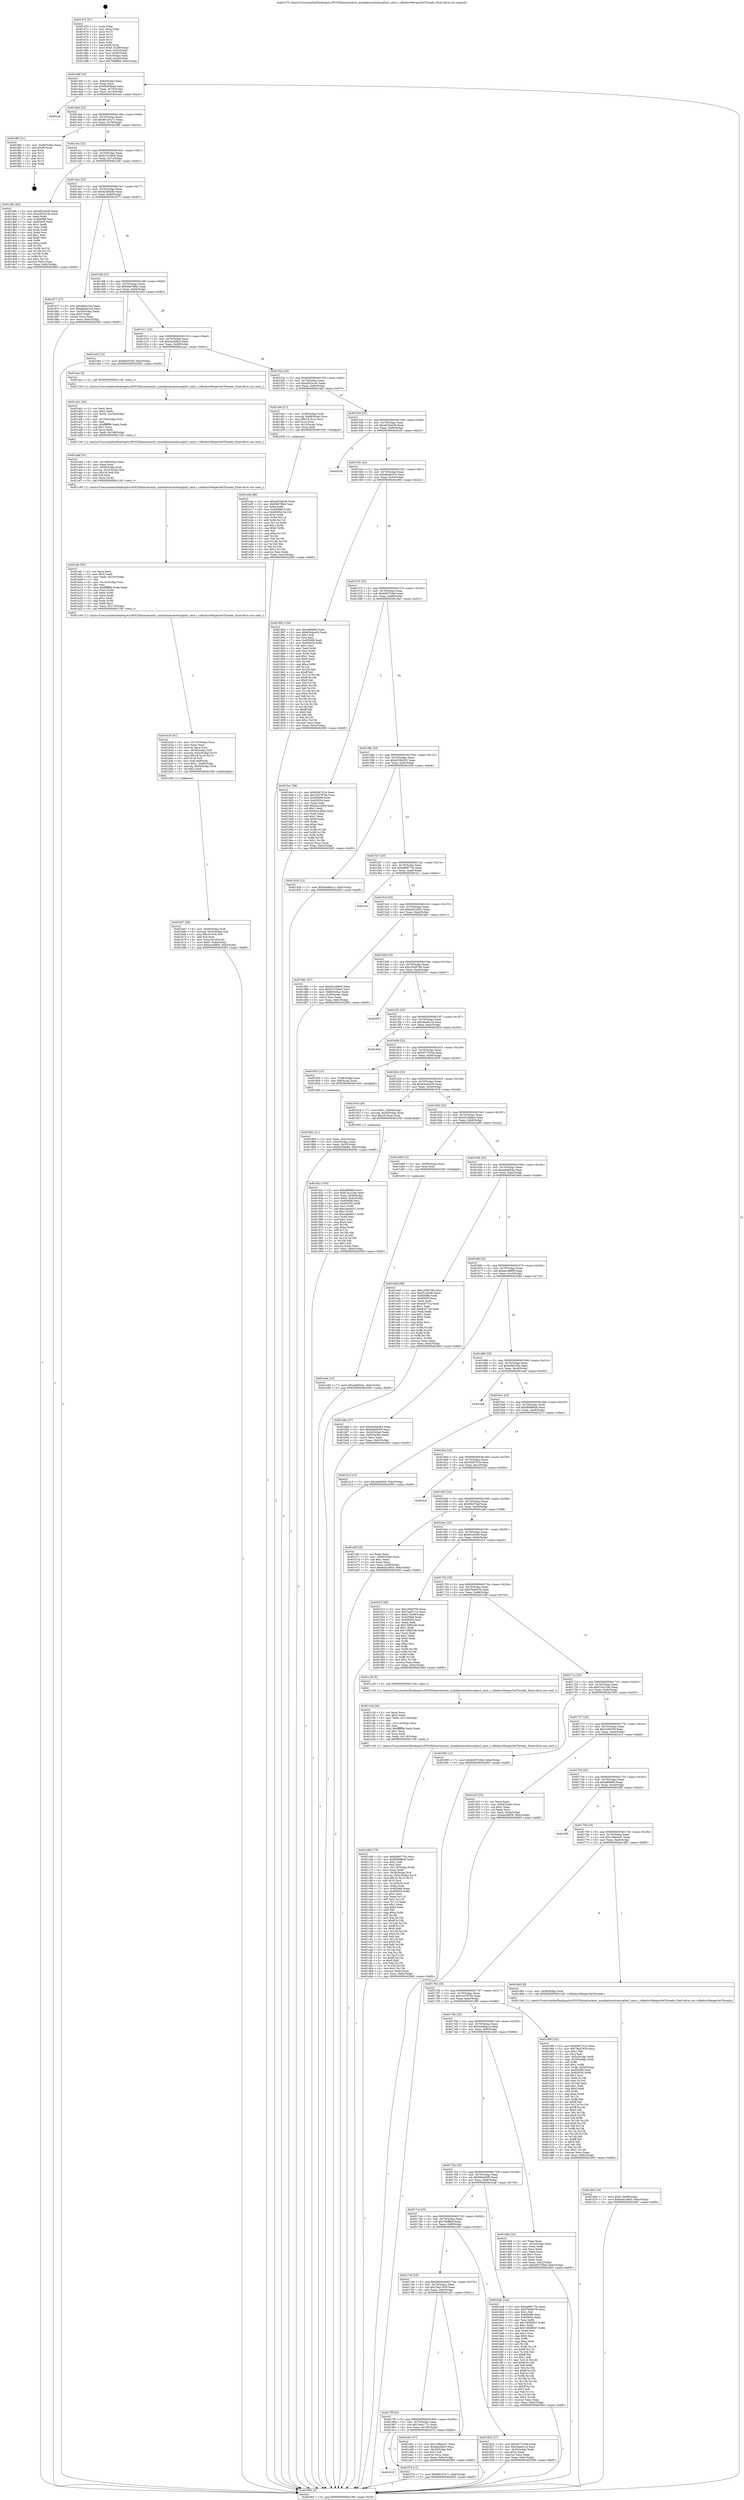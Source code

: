 digraph "0x401470" {
  label = "0x401470 (/mnt/c/Users/mathe/Desktop/tcc/POCII/binaries/extr_mimikatzmodulessqlite3_omit.c_vdbeIncrMergerSetThreads_Final-ollvm.out::main(0))"
  labelloc = "t"
  node[shape=record]

  Entry [label="",width=0.3,height=0.3,shape=circle,fillcolor=black,style=filled]
  "0x40149f" [label="{
     0x40149f [23]\l
     | [instrs]\l
     &nbsp;&nbsp;0x40149f \<+3\>: mov -0x6c(%rbp),%eax\l
     &nbsp;&nbsp;0x4014a2 \<+2\>: mov %eax,%ecx\l
     &nbsp;&nbsp;0x4014a4 \<+6\>: sub $0x85484bab,%ecx\l
     &nbsp;&nbsp;0x4014aa \<+3\>: mov %eax,-0x70(%rbp)\l
     &nbsp;&nbsp;0x4014ad \<+3\>: mov %ecx,-0x74(%rbp)\l
     &nbsp;&nbsp;0x4014b0 \<+6\>: je 0000000000401eac \<main+0xa3c\>\l
  }"]
  "0x401eac" [label="{
     0x401eac\l
  }", style=dashed]
  "0x4014b6" [label="{
     0x4014b6 [22]\l
     | [instrs]\l
     &nbsp;&nbsp;0x4014b6 \<+5\>: jmp 00000000004014bb \<main+0x4b\>\l
     &nbsp;&nbsp;0x4014bb \<+3\>: mov -0x70(%rbp),%eax\l
     &nbsp;&nbsp;0x4014be \<+5\>: sub $0x881d7a71,%eax\l
     &nbsp;&nbsp;0x4014c3 \<+3\>: mov %eax,-0x78(%rbp)\l
     &nbsp;&nbsp;0x4014c6 \<+6\>: je 0000000000401f80 \<main+0xb10\>\l
  }"]
  Exit [label="",width=0.3,height=0.3,shape=circle,fillcolor=black,style=filled,peripheries=2]
  "0x401f80" [label="{
     0x401f80 [21]\l
     | [instrs]\l
     &nbsp;&nbsp;0x401f80 \<+3\>: mov -0x38(%rbp),%eax\l
     &nbsp;&nbsp;0x401f83 \<+7\>: add $0xf8,%rsp\l
     &nbsp;&nbsp;0x401f8a \<+1\>: pop %rbx\l
     &nbsp;&nbsp;0x401f8b \<+2\>: pop %r12\l
     &nbsp;&nbsp;0x401f8d \<+2\>: pop %r13\l
     &nbsp;&nbsp;0x401f8f \<+2\>: pop %r14\l
     &nbsp;&nbsp;0x401f91 \<+2\>: pop %r15\l
     &nbsp;&nbsp;0x401f93 \<+1\>: pop %rbp\l
     &nbsp;&nbsp;0x401f94 \<+1\>: ret\l
  }"]
  "0x4014cc" [label="{
     0x4014cc [22]\l
     | [instrs]\l
     &nbsp;&nbsp;0x4014cc \<+5\>: jmp 00000000004014d1 \<main+0x61\>\l
     &nbsp;&nbsp;0x4014d1 \<+3\>: mov -0x70(%rbp),%eax\l
     &nbsp;&nbsp;0x4014d4 \<+5\>: sub $0x915100e5,%eax\l
     &nbsp;&nbsp;0x4014d9 \<+3\>: mov %eax,-0x7c(%rbp)\l
     &nbsp;&nbsp;0x4014dc \<+6\>: je 0000000000401d9c \<main+0x92c\>\l
  }"]
  "0x401818" [label="{
     0x401818\l
  }", style=dashed]
  "0x401d9c" [label="{
     0x401d9c [83]\l
     | [instrs]\l
     &nbsp;&nbsp;0x401d9c \<+5\>: mov $0xa825ab39,%eax\l
     &nbsp;&nbsp;0x401da1 \<+5\>: mov $0xa562a18c,%ecx\l
     &nbsp;&nbsp;0x401da6 \<+2\>: xor %edx,%edx\l
     &nbsp;&nbsp;0x401da8 \<+7\>: mov 0x405068,%esi\l
     &nbsp;&nbsp;0x401daf \<+7\>: mov 0x405054,%edi\l
     &nbsp;&nbsp;0x401db6 \<+3\>: sub $0x1,%edx\l
     &nbsp;&nbsp;0x401db9 \<+3\>: mov %esi,%r8d\l
     &nbsp;&nbsp;0x401dbc \<+3\>: add %edx,%r8d\l
     &nbsp;&nbsp;0x401dbf \<+4\>: imul %r8d,%esi\l
     &nbsp;&nbsp;0x401dc3 \<+3\>: and $0x1,%esi\l
     &nbsp;&nbsp;0x401dc6 \<+3\>: cmp $0x0,%esi\l
     &nbsp;&nbsp;0x401dc9 \<+4\>: sete %r9b\l
     &nbsp;&nbsp;0x401dcd \<+3\>: cmp $0xa,%edi\l
     &nbsp;&nbsp;0x401dd0 \<+4\>: setl %r10b\l
     &nbsp;&nbsp;0x401dd4 \<+3\>: mov %r9b,%r11b\l
     &nbsp;&nbsp;0x401dd7 \<+3\>: and %r10b,%r11b\l
     &nbsp;&nbsp;0x401dda \<+3\>: xor %r10b,%r9b\l
     &nbsp;&nbsp;0x401ddd \<+3\>: or %r9b,%r11b\l
     &nbsp;&nbsp;0x401de0 \<+4\>: test $0x1,%r11b\l
     &nbsp;&nbsp;0x401de4 \<+3\>: cmovne %ecx,%eax\l
     &nbsp;&nbsp;0x401de7 \<+3\>: mov %eax,-0x6c(%rbp)\l
     &nbsp;&nbsp;0x401dea \<+5\>: jmp 0000000000402065 \<main+0xbf5\>\l
  }"]
  "0x4014e2" [label="{
     0x4014e2 [22]\l
     | [instrs]\l
     &nbsp;&nbsp;0x4014e2 \<+5\>: jmp 00000000004014e7 \<main+0x77\>\l
     &nbsp;&nbsp;0x4014e7 \<+3\>: mov -0x70(%rbp),%eax\l
     &nbsp;&nbsp;0x4014ea \<+5\>: sub $0x923f4e8d,%eax\l
     &nbsp;&nbsp;0x4014ef \<+3\>: mov %eax,-0x80(%rbp)\l
     &nbsp;&nbsp;0x4014f2 \<+6\>: je 0000000000401877 \<main+0x407\>\l
  }"]
  "0x401f74" [label="{
     0x401f74 [12]\l
     | [instrs]\l
     &nbsp;&nbsp;0x401f74 \<+7\>: movl $0x881d7a71,-0x6c(%rbp)\l
     &nbsp;&nbsp;0x401f7b \<+5\>: jmp 0000000000402065 \<main+0xbf5\>\l
  }"]
  "0x401877" [label="{
     0x401877 [27]\l
     | [instrs]\l
     &nbsp;&nbsp;0x401877 \<+5\>: mov $0xef06154a,%eax\l
     &nbsp;&nbsp;0x40187c \<+5\>: mov $0xa8a4b31d,%ecx\l
     &nbsp;&nbsp;0x401881 \<+3\>: mov -0x30(%rbp),%edx\l
     &nbsp;&nbsp;0x401884 \<+3\>: cmp $0x0,%edx\l
     &nbsp;&nbsp;0x401887 \<+3\>: cmove %ecx,%eax\l
     &nbsp;&nbsp;0x40188a \<+3\>: mov %eax,-0x6c(%rbp)\l
     &nbsp;&nbsp;0x40188d \<+5\>: jmp 0000000000402065 \<main+0xbf5\>\l
  }"]
  "0x4014f8" [label="{
     0x4014f8 [25]\l
     | [instrs]\l
     &nbsp;&nbsp;0x4014f8 \<+5\>: jmp 00000000004014fd \<main+0x8d\>\l
     &nbsp;&nbsp;0x4014fd \<+3\>: mov -0x70(%rbp),%eax\l
     &nbsp;&nbsp;0x401500 \<+5\>: sub $0x94678fe0,%eax\l
     &nbsp;&nbsp;0x401505 \<+6\>: mov %eax,-0x84(%rbp)\l
     &nbsp;&nbsp;0x40150b \<+6\>: je 0000000000401e63 \<main+0x9f3\>\l
  }"]
  "0x401e94" [label="{
     0x401e94 [12]\l
     | [instrs]\l
     &nbsp;&nbsp;0x401e94 \<+7\>: movl $0xedef654a,-0x6c(%rbp)\l
     &nbsp;&nbsp;0x401e9b \<+5\>: jmp 0000000000402065 \<main+0xbf5\>\l
  }"]
  "0x401e63" [label="{
     0x401e63 [12]\l
     | [instrs]\l
     &nbsp;&nbsp;0x401e63 \<+7\>: movl $0xf4bd7bef,-0x6c(%rbp)\l
     &nbsp;&nbsp;0x401e6a \<+5\>: jmp 0000000000402065 \<main+0xbf5\>\l
  }"]
  "0x401511" [label="{
     0x401511 [25]\l
     | [instrs]\l
     &nbsp;&nbsp;0x401511 \<+5\>: jmp 0000000000401516 \<main+0xa6\>\l
     &nbsp;&nbsp;0x401516 \<+3\>: mov -0x70(%rbp),%eax\l
     &nbsp;&nbsp;0x401519 \<+5\>: sub $0x9ee2f4c5,%eax\l
     &nbsp;&nbsp;0x40151e \<+6\>: mov %eax,-0x88(%rbp)\l
     &nbsp;&nbsp;0x401524 \<+6\>: je 0000000000401aac \<main+0x63c\>\l
  }"]
  "0x401e0a" [label="{
     0x401e0a [89]\l
     | [instrs]\l
     &nbsp;&nbsp;0x401e0a \<+5\>: mov $0xa825ab39,%edx\l
     &nbsp;&nbsp;0x401e0f \<+5\>: mov $0x94678fe0,%esi\l
     &nbsp;&nbsp;0x401e14 \<+3\>: xor %r8d,%r8d\l
     &nbsp;&nbsp;0x401e17 \<+8\>: mov 0x405068,%r9d\l
     &nbsp;&nbsp;0x401e1f \<+8\>: mov 0x405054,%r10d\l
     &nbsp;&nbsp;0x401e27 \<+4\>: sub $0x1,%r8d\l
     &nbsp;&nbsp;0x401e2b \<+3\>: mov %r9d,%r11d\l
     &nbsp;&nbsp;0x401e2e \<+3\>: add %r8d,%r11d\l
     &nbsp;&nbsp;0x401e31 \<+4\>: imul %r11d,%r9d\l
     &nbsp;&nbsp;0x401e35 \<+4\>: and $0x1,%r9d\l
     &nbsp;&nbsp;0x401e39 \<+4\>: cmp $0x0,%r9d\l
     &nbsp;&nbsp;0x401e3d \<+3\>: sete %bl\l
     &nbsp;&nbsp;0x401e40 \<+4\>: cmp $0xa,%r10d\l
     &nbsp;&nbsp;0x401e44 \<+4\>: setl %r14b\l
     &nbsp;&nbsp;0x401e48 \<+3\>: mov %bl,%r15b\l
     &nbsp;&nbsp;0x401e4b \<+3\>: and %r14b,%r15b\l
     &nbsp;&nbsp;0x401e4e \<+3\>: xor %r14b,%bl\l
     &nbsp;&nbsp;0x401e51 \<+3\>: or %bl,%r15b\l
     &nbsp;&nbsp;0x401e54 \<+4\>: test $0x1,%r15b\l
     &nbsp;&nbsp;0x401e58 \<+3\>: cmovne %esi,%edx\l
     &nbsp;&nbsp;0x401e5b \<+3\>: mov %edx,-0x6c(%rbp)\l
     &nbsp;&nbsp;0x401e5e \<+5\>: jmp 0000000000402065 \<main+0xbf5\>\l
  }"]
  "0x401aac" [label="{
     0x401aac [5]\l
     | [instrs]\l
     &nbsp;&nbsp;0x401aac \<+5\>: call 0000000000401160 \<next_i\>\l
     | [calls]\l
     &nbsp;&nbsp;0x401160 \{1\} (/mnt/c/Users/mathe/Desktop/tcc/POCII/binaries/extr_mimikatzmodulessqlite3_omit.c_vdbeIncrMergerSetThreads_Final-ollvm.out::next_i)\l
  }"]
  "0x40152a" [label="{
     0x40152a [25]\l
     | [instrs]\l
     &nbsp;&nbsp;0x40152a \<+5\>: jmp 000000000040152f \<main+0xbf\>\l
     &nbsp;&nbsp;0x40152f \<+3\>: mov -0x70(%rbp),%eax\l
     &nbsp;&nbsp;0x401532 \<+5\>: sub $0xa562a18c,%eax\l
     &nbsp;&nbsp;0x401537 \<+6\>: mov %eax,-0x8c(%rbp)\l
     &nbsp;&nbsp;0x40153d \<+6\>: je 0000000000401def \<main+0x97f\>\l
  }"]
  "0x401d6e" [label="{
     0x401d6e [19]\l
     | [instrs]\l
     &nbsp;&nbsp;0x401d6e \<+7\>: movl $0x0,-0x68(%rbp)\l
     &nbsp;&nbsp;0x401d75 \<+7\>: movl $0xbdd1a855,-0x6c(%rbp)\l
     &nbsp;&nbsp;0x401d7c \<+5\>: jmp 0000000000402065 \<main+0xbf5\>\l
  }"]
  "0x401def" [label="{
     0x401def [27]\l
     | [instrs]\l
     &nbsp;&nbsp;0x401def \<+4\>: mov -0x58(%rbp),%rax\l
     &nbsp;&nbsp;0x401df3 \<+4\>: movslq -0x68(%rbp),%rcx\l
     &nbsp;&nbsp;0x401df7 \<+4\>: imul $0x18,%rcx,%rcx\l
     &nbsp;&nbsp;0x401dfb \<+3\>: add %rcx,%rax\l
     &nbsp;&nbsp;0x401dfe \<+4\>: mov 0x10(%rax),%rax\l
     &nbsp;&nbsp;0x401e02 \<+3\>: mov %rax,%rdi\l
     &nbsp;&nbsp;0x401e05 \<+5\>: call 0000000000401030 \<free@plt\>\l
     | [calls]\l
     &nbsp;&nbsp;0x401030 \{1\} (unknown)\l
  }"]
  "0x401543" [label="{
     0x401543 [25]\l
     | [instrs]\l
     &nbsp;&nbsp;0x401543 \<+5\>: jmp 0000000000401548 \<main+0xd8\>\l
     &nbsp;&nbsp;0x401548 \<+3\>: mov -0x70(%rbp),%eax\l
     &nbsp;&nbsp;0x40154b \<+5\>: sub $0xa825ab39,%eax\l
     &nbsp;&nbsp;0x401550 \<+6\>: mov %eax,-0x90(%rbp)\l
     &nbsp;&nbsp;0x401556 \<+6\>: je 0000000000402030 \<main+0xbc0\>\l
  }"]
  "0x401c69" [label="{
     0x401c69 [170]\l
     | [instrs]\l
     &nbsp;&nbsp;0x401c69 \<+5\>: mov $0xbd99775e,%ecx\l
     &nbsp;&nbsp;0x401c6e \<+5\>: mov $0xf0d688c6,%edx\l
     &nbsp;&nbsp;0x401c73 \<+3\>: mov $0x1,%dil\l
     &nbsp;&nbsp;0x401c76 \<+2\>: xor %esi,%esi\l
     &nbsp;&nbsp;0x401c78 \<+7\>: mov -0x118(%rbp),%r8d\l
     &nbsp;&nbsp;0x401c7f \<+4\>: imul %eax,%r8d\l
     &nbsp;&nbsp;0x401c83 \<+4\>: mov -0x58(%rbp),%r9\l
     &nbsp;&nbsp;0x401c87 \<+4\>: movslq -0x5c(%rbp),%r10\l
     &nbsp;&nbsp;0x401c8b \<+4\>: imul $0x18,%r10,%r10\l
     &nbsp;&nbsp;0x401c8f \<+3\>: add %r10,%r9\l
     &nbsp;&nbsp;0x401c92 \<+4\>: mov 0x10(%r9),%r9\l
     &nbsp;&nbsp;0x401c96 \<+3\>: mov %r8d,(%r9)\l
     &nbsp;&nbsp;0x401c99 \<+7\>: mov 0x405068,%eax\l
     &nbsp;&nbsp;0x401ca0 \<+8\>: mov 0x405054,%r8d\l
     &nbsp;&nbsp;0x401ca8 \<+3\>: sub $0x1,%esi\l
     &nbsp;&nbsp;0x401cab \<+3\>: mov %eax,%r11d\l
     &nbsp;&nbsp;0x401cae \<+3\>: add %esi,%r11d\l
     &nbsp;&nbsp;0x401cb1 \<+4\>: imul %r11d,%eax\l
     &nbsp;&nbsp;0x401cb5 \<+3\>: and $0x1,%eax\l
     &nbsp;&nbsp;0x401cb8 \<+3\>: cmp $0x0,%eax\l
     &nbsp;&nbsp;0x401cbb \<+3\>: sete %bl\l
     &nbsp;&nbsp;0x401cbe \<+4\>: cmp $0xa,%r8d\l
     &nbsp;&nbsp;0x401cc2 \<+4\>: setl %r14b\l
     &nbsp;&nbsp;0x401cc6 \<+3\>: mov %bl,%r15b\l
     &nbsp;&nbsp;0x401cc9 \<+4\>: xor $0xff,%r15b\l
     &nbsp;&nbsp;0x401ccd \<+3\>: mov %r14b,%r12b\l
     &nbsp;&nbsp;0x401cd0 \<+4\>: xor $0xff,%r12b\l
     &nbsp;&nbsp;0x401cd4 \<+4\>: xor $0x0,%dil\l
     &nbsp;&nbsp;0x401cd8 \<+3\>: mov %r15b,%r13b\l
     &nbsp;&nbsp;0x401cdb \<+4\>: and $0x0,%r13b\l
     &nbsp;&nbsp;0x401cdf \<+3\>: and %dil,%bl\l
     &nbsp;&nbsp;0x401ce2 \<+3\>: mov %r12b,%al\l
     &nbsp;&nbsp;0x401ce5 \<+2\>: and $0x0,%al\l
     &nbsp;&nbsp;0x401ce7 \<+3\>: and %dil,%r14b\l
     &nbsp;&nbsp;0x401cea \<+3\>: or %bl,%r13b\l
     &nbsp;&nbsp;0x401ced \<+3\>: or %r14b,%al\l
     &nbsp;&nbsp;0x401cf0 \<+3\>: xor %al,%r13b\l
     &nbsp;&nbsp;0x401cf3 \<+3\>: or %r12b,%r15b\l
     &nbsp;&nbsp;0x401cf6 \<+4\>: xor $0xff,%r15b\l
     &nbsp;&nbsp;0x401cfa \<+4\>: or $0x0,%dil\l
     &nbsp;&nbsp;0x401cfe \<+3\>: and %dil,%r15b\l
     &nbsp;&nbsp;0x401d01 \<+3\>: or %r15b,%r13b\l
     &nbsp;&nbsp;0x401d04 \<+4\>: test $0x1,%r13b\l
     &nbsp;&nbsp;0x401d08 \<+3\>: cmovne %edx,%ecx\l
     &nbsp;&nbsp;0x401d0b \<+3\>: mov %ecx,-0x6c(%rbp)\l
     &nbsp;&nbsp;0x401d0e \<+5\>: jmp 0000000000402065 \<main+0xbf5\>\l
  }"]
  "0x402030" [label="{
     0x402030\l
  }", style=dashed]
  "0x40155c" [label="{
     0x40155c [25]\l
     | [instrs]\l
     &nbsp;&nbsp;0x40155c \<+5\>: jmp 0000000000401561 \<main+0xf1\>\l
     &nbsp;&nbsp;0x401561 \<+3\>: mov -0x70(%rbp),%eax\l
     &nbsp;&nbsp;0x401564 \<+5\>: sub $0xa8a4b31d,%eax\l
     &nbsp;&nbsp;0x401569 \<+6\>: mov %eax,-0x94(%rbp)\l
     &nbsp;&nbsp;0x40156f \<+6\>: je 0000000000401892 \<main+0x422\>\l
  }"]
  "0x401c3d" [label="{
     0x401c3d [44]\l
     | [instrs]\l
     &nbsp;&nbsp;0x401c3d \<+2\>: xor %ecx,%ecx\l
     &nbsp;&nbsp;0x401c3f \<+5\>: mov $0x2,%edx\l
     &nbsp;&nbsp;0x401c44 \<+6\>: mov %edx,-0x114(%rbp)\l
     &nbsp;&nbsp;0x401c4a \<+1\>: cltd\l
     &nbsp;&nbsp;0x401c4b \<+6\>: mov -0x114(%rbp),%esi\l
     &nbsp;&nbsp;0x401c51 \<+2\>: idiv %esi\l
     &nbsp;&nbsp;0x401c53 \<+6\>: imul $0xfffffffe,%edx,%edx\l
     &nbsp;&nbsp;0x401c59 \<+3\>: sub $0x1,%ecx\l
     &nbsp;&nbsp;0x401c5c \<+2\>: sub %ecx,%edx\l
     &nbsp;&nbsp;0x401c5e \<+6\>: mov %edx,-0x118(%rbp)\l
     &nbsp;&nbsp;0x401c64 \<+5\>: call 0000000000401160 \<next_i\>\l
     | [calls]\l
     &nbsp;&nbsp;0x401160 \{1\} (/mnt/c/Users/mathe/Desktop/tcc/POCII/binaries/extr_mimikatzmodulessqlite3_omit.c_vdbeIncrMergerSetThreads_Final-ollvm.out::next_i)\l
  }"]
  "0x401892" [label="{
     0x401892 [134]\l
     | [instrs]\l
     &nbsp;&nbsp;0x401892 \<+5\>: mov $0xa8fb860,%eax\l
     &nbsp;&nbsp;0x401897 \<+5\>: mov $0xd3e4a434,%ecx\l
     &nbsp;&nbsp;0x40189c \<+2\>: mov $0x1,%dl\l
     &nbsp;&nbsp;0x40189e \<+2\>: xor %esi,%esi\l
     &nbsp;&nbsp;0x4018a0 \<+7\>: mov 0x405068,%edi\l
     &nbsp;&nbsp;0x4018a7 \<+8\>: mov 0x405054,%r8d\l
     &nbsp;&nbsp;0x4018af \<+3\>: sub $0x1,%esi\l
     &nbsp;&nbsp;0x4018b2 \<+3\>: mov %edi,%r9d\l
     &nbsp;&nbsp;0x4018b5 \<+3\>: add %esi,%r9d\l
     &nbsp;&nbsp;0x4018b8 \<+4\>: imul %r9d,%edi\l
     &nbsp;&nbsp;0x4018bc \<+3\>: and $0x1,%edi\l
     &nbsp;&nbsp;0x4018bf \<+3\>: cmp $0x0,%edi\l
     &nbsp;&nbsp;0x4018c2 \<+4\>: sete %r10b\l
     &nbsp;&nbsp;0x4018c6 \<+4\>: cmp $0xa,%r8d\l
     &nbsp;&nbsp;0x4018ca \<+4\>: setl %r11b\l
     &nbsp;&nbsp;0x4018ce \<+3\>: mov %r10b,%bl\l
     &nbsp;&nbsp;0x4018d1 \<+3\>: xor $0xff,%bl\l
     &nbsp;&nbsp;0x4018d4 \<+3\>: mov %r11b,%r14b\l
     &nbsp;&nbsp;0x4018d7 \<+4\>: xor $0xff,%r14b\l
     &nbsp;&nbsp;0x4018db \<+3\>: xor $0x0,%dl\l
     &nbsp;&nbsp;0x4018de \<+3\>: mov %bl,%r15b\l
     &nbsp;&nbsp;0x4018e1 \<+4\>: and $0x0,%r15b\l
     &nbsp;&nbsp;0x4018e5 \<+3\>: and %dl,%r10b\l
     &nbsp;&nbsp;0x4018e8 \<+3\>: mov %r14b,%r12b\l
     &nbsp;&nbsp;0x4018eb \<+4\>: and $0x0,%r12b\l
     &nbsp;&nbsp;0x4018ef \<+3\>: and %dl,%r11b\l
     &nbsp;&nbsp;0x4018f2 \<+3\>: or %r10b,%r15b\l
     &nbsp;&nbsp;0x4018f5 \<+3\>: or %r11b,%r12b\l
     &nbsp;&nbsp;0x4018f8 \<+3\>: xor %r12b,%r15b\l
     &nbsp;&nbsp;0x4018fb \<+3\>: or %r14b,%bl\l
     &nbsp;&nbsp;0x4018fe \<+3\>: xor $0xff,%bl\l
     &nbsp;&nbsp;0x401901 \<+3\>: or $0x0,%dl\l
     &nbsp;&nbsp;0x401904 \<+2\>: and %dl,%bl\l
     &nbsp;&nbsp;0x401906 \<+3\>: or %bl,%r15b\l
     &nbsp;&nbsp;0x401909 \<+4\>: test $0x1,%r15b\l
     &nbsp;&nbsp;0x40190d \<+3\>: cmovne %ecx,%eax\l
     &nbsp;&nbsp;0x401910 \<+3\>: mov %eax,-0x6c(%rbp)\l
     &nbsp;&nbsp;0x401913 \<+5\>: jmp 0000000000402065 \<main+0xbf5\>\l
  }"]
  "0x401575" [label="{
     0x401575 [25]\l
     | [instrs]\l
     &nbsp;&nbsp;0x401575 \<+5\>: jmp 000000000040157a \<main+0x10a\>\l
     &nbsp;&nbsp;0x40157a \<+3\>: mov -0x70(%rbp),%eax\l
     &nbsp;&nbsp;0x40157d \<+5\>: sub $0xb09753bd,%eax\l
     &nbsp;&nbsp;0x401582 \<+6\>: mov %eax,-0x98(%rbp)\l
     &nbsp;&nbsp;0x401588 \<+6\>: je 00000000004019a1 \<main+0x531\>\l
  }"]
  "0x401b67" [label="{
     0x401b67 [38]\l
     | [instrs]\l
     &nbsp;&nbsp;0x401b67 \<+4\>: mov -0x58(%rbp),%rdi\l
     &nbsp;&nbsp;0x401b6b \<+4\>: movslq -0x5c(%rbp),%r8\l
     &nbsp;&nbsp;0x401b6f \<+4\>: imul $0x18,%r8,%r8\l
     &nbsp;&nbsp;0x401b73 \<+3\>: add %r8,%rdi\l
     &nbsp;&nbsp;0x401b76 \<+4\>: mov %rax,0x10(%rdi)\l
     &nbsp;&nbsp;0x401b7a \<+7\>: movl $0x0,-0x64(%rbp)\l
     &nbsp;&nbsp;0x401b81 \<+7\>: movl $0xeec48f09,-0x6c(%rbp)\l
     &nbsp;&nbsp;0x401b88 \<+5\>: jmp 0000000000402065 \<main+0xbf5\>\l
  }"]
  "0x4019a1" [label="{
     0x4019a1 [88]\l
     | [instrs]\l
     &nbsp;&nbsp;0x4019a1 \<+5\>: mov $0xf26b751b,%eax\l
     &nbsp;&nbsp;0x4019a6 \<+5\>: mov $0x1b37876a,%ecx\l
     &nbsp;&nbsp;0x4019ab \<+7\>: mov 0x405068,%edx\l
     &nbsp;&nbsp;0x4019b2 \<+7\>: mov 0x405054,%esi\l
     &nbsp;&nbsp;0x4019b9 \<+2\>: mov %edx,%edi\l
     &nbsp;&nbsp;0x4019bb \<+6\>: add $0x62ac450e,%edi\l
     &nbsp;&nbsp;0x4019c1 \<+3\>: sub $0x1,%edi\l
     &nbsp;&nbsp;0x4019c4 \<+6\>: sub $0x62ac450e,%edi\l
     &nbsp;&nbsp;0x4019ca \<+3\>: imul %edi,%edx\l
     &nbsp;&nbsp;0x4019cd \<+3\>: and $0x1,%edx\l
     &nbsp;&nbsp;0x4019d0 \<+3\>: cmp $0x0,%edx\l
     &nbsp;&nbsp;0x4019d3 \<+4\>: sete %r8b\l
     &nbsp;&nbsp;0x4019d7 \<+3\>: cmp $0xa,%esi\l
     &nbsp;&nbsp;0x4019da \<+4\>: setl %r9b\l
     &nbsp;&nbsp;0x4019de \<+3\>: mov %r8b,%r10b\l
     &nbsp;&nbsp;0x4019e1 \<+3\>: and %r9b,%r10b\l
     &nbsp;&nbsp;0x4019e4 \<+3\>: xor %r9b,%r8b\l
     &nbsp;&nbsp;0x4019e7 \<+3\>: or %r8b,%r10b\l
     &nbsp;&nbsp;0x4019ea \<+4\>: test $0x1,%r10b\l
     &nbsp;&nbsp;0x4019ee \<+3\>: cmovne %ecx,%eax\l
     &nbsp;&nbsp;0x4019f1 \<+3\>: mov %eax,-0x6c(%rbp)\l
     &nbsp;&nbsp;0x4019f4 \<+5\>: jmp 0000000000402065 \<main+0xbf5\>\l
  }"]
  "0x40158e" [label="{
     0x40158e [25]\l
     | [instrs]\l
     &nbsp;&nbsp;0x40158e \<+5\>: jmp 0000000000401593 \<main+0x123\>\l
     &nbsp;&nbsp;0x401593 \<+3\>: mov -0x70(%rbp),%eax\l
     &nbsp;&nbsp;0x401596 \<+5\>: sub $0xb528d363,%eax\l
     &nbsp;&nbsp;0x40159b \<+6\>: mov %eax,-0x9c(%rbp)\l
     &nbsp;&nbsp;0x4015a1 \<+6\>: je 0000000000401d38 \<main+0x8c8\>\l
  }"]
  "0x401b34" [label="{
     0x401b34 [51]\l
     | [instrs]\l
     &nbsp;&nbsp;0x401b34 \<+6\>: mov -0x110(%rbp),%ecx\l
     &nbsp;&nbsp;0x401b3a \<+3\>: imul %eax,%ecx\l
     &nbsp;&nbsp;0x401b3d \<+3\>: movslq %ecx,%rdi\l
     &nbsp;&nbsp;0x401b40 \<+4\>: mov -0x58(%rbp),%r8\l
     &nbsp;&nbsp;0x401b44 \<+4\>: movslq -0x5c(%rbp),%r10\l
     &nbsp;&nbsp;0x401b48 \<+4\>: imul $0x18,%r10,%r10\l
     &nbsp;&nbsp;0x401b4c \<+3\>: add %r10,%r8\l
     &nbsp;&nbsp;0x401b4f \<+4\>: mov %rdi,0x8(%r8)\l
     &nbsp;&nbsp;0x401b53 \<+7\>: movl $0x1,-0x60(%rbp)\l
     &nbsp;&nbsp;0x401b5a \<+4\>: movslq -0x60(%rbp),%rdi\l
     &nbsp;&nbsp;0x401b5e \<+4\>: shl $0x2,%rdi\l
     &nbsp;&nbsp;0x401b62 \<+5\>: call 0000000000401050 \<malloc@plt\>\l
     | [calls]\l
     &nbsp;&nbsp;0x401050 \{1\} (unknown)\l
  }"]
  "0x401d38" [label="{
     0x401d38 [12]\l
     | [instrs]\l
     &nbsp;&nbsp;0x401d38 \<+7\>: movl $0x5ce8be14,-0x6c(%rbp)\l
     &nbsp;&nbsp;0x401d3f \<+5\>: jmp 0000000000402065 \<main+0xbf5\>\l
  }"]
  "0x4015a7" [label="{
     0x4015a7 [25]\l
     | [instrs]\l
     &nbsp;&nbsp;0x4015a7 \<+5\>: jmp 00000000004015ac \<main+0x13c\>\l
     &nbsp;&nbsp;0x4015ac \<+3\>: mov -0x70(%rbp),%eax\l
     &nbsp;&nbsp;0x4015af \<+5\>: sub $0xbd99775e,%eax\l
     &nbsp;&nbsp;0x4015b4 \<+6\>: mov %eax,-0xa0(%rbp)\l
     &nbsp;&nbsp;0x4015ba \<+6\>: je 0000000000401fcc \<main+0xb5c\>\l
  }"]
  "0x401afc" [label="{
     0x401afc [56]\l
     | [instrs]\l
     &nbsp;&nbsp;0x401afc \<+2\>: xor %ecx,%ecx\l
     &nbsp;&nbsp;0x401afe \<+5\>: mov $0x2,%edx\l
     &nbsp;&nbsp;0x401b03 \<+6\>: mov %edx,-0x10c(%rbp)\l
     &nbsp;&nbsp;0x401b09 \<+1\>: cltd\l
     &nbsp;&nbsp;0x401b0a \<+6\>: mov -0x10c(%rbp),%esi\l
     &nbsp;&nbsp;0x401b10 \<+2\>: idiv %esi\l
     &nbsp;&nbsp;0x401b12 \<+6\>: imul $0xfffffffe,%edx,%edx\l
     &nbsp;&nbsp;0x401b18 \<+3\>: mov %ecx,%r9d\l
     &nbsp;&nbsp;0x401b1b \<+3\>: sub %edx,%r9d\l
     &nbsp;&nbsp;0x401b1e \<+2\>: mov %ecx,%edx\l
     &nbsp;&nbsp;0x401b20 \<+3\>: sub $0x1,%edx\l
     &nbsp;&nbsp;0x401b23 \<+3\>: add %edx,%r9d\l
     &nbsp;&nbsp;0x401b26 \<+3\>: sub %r9d,%ecx\l
     &nbsp;&nbsp;0x401b29 \<+6\>: mov %ecx,-0x110(%rbp)\l
     &nbsp;&nbsp;0x401b2f \<+5\>: call 0000000000401160 \<next_i\>\l
     | [calls]\l
     &nbsp;&nbsp;0x401160 \{1\} (/mnt/c/Users/mathe/Desktop/tcc/POCII/binaries/extr_mimikatzmodulessqlite3_omit.c_vdbeIncrMergerSetThreads_Final-ollvm.out::next_i)\l
  }"]
  "0x401fcc" [label="{
     0x401fcc\l
  }", style=dashed]
  "0x4015c0" [label="{
     0x4015c0 [25]\l
     | [instrs]\l
     &nbsp;&nbsp;0x4015c0 \<+5\>: jmp 00000000004015c5 \<main+0x155\>\l
     &nbsp;&nbsp;0x4015c5 \<+3\>: mov -0x70(%rbp),%eax\l
     &nbsp;&nbsp;0x4015c8 \<+5\>: sub $0xbdd1a855,%eax\l
     &nbsp;&nbsp;0x4015cd \<+6\>: mov %eax,-0xa4(%rbp)\l
     &nbsp;&nbsp;0x4015d3 \<+6\>: je 0000000000401d81 \<main+0x911\>\l
  }"]
  "0x401add" [label="{
     0x401add [31]\l
     | [instrs]\l
     &nbsp;&nbsp;0x401add \<+6\>: mov -0x108(%rbp),%ecx\l
     &nbsp;&nbsp;0x401ae3 \<+3\>: imul %eax,%ecx\l
     &nbsp;&nbsp;0x401ae6 \<+4\>: mov -0x58(%rbp),%rdi\l
     &nbsp;&nbsp;0x401aea \<+4\>: movslq -0x5c(%rbp),%r8\l
     &nbsp;&nbsp;0x401aee \<+4\>: imul $0x18,%r8,%r8\l
     &nbsp;&nbsp;0x401af2 \<+3\>: add %r8,%rdi\l
     &nbsp;&nbsp;0x401af5 \<+2\>: mov %ecx,(%rdi)\l
     &nbsp;&nbsp;0x401af7 \<+5\>: call 0000000000401160 \<next_i\>\l
     | [calls]\l
     &nbsp;&nbsp;0x401160 \{1\} (/mnt/c/Users/mathe/Desktop/tcc/POCII/binaries/extr_mimikatzmodulessqlite3_omit.c_vdbeIncrMergerSetThreads_Final-ollvm.out::next_i)\l
  }"]
  "0x401d81" [label="{
     0x401d81 [27]\l
     | [instrs]\l
     &nbsp;&nbsp;0x401d81 \<+5\>: mov $0xd51d68e6,%eax\l
     &nbsp;&nbsp;0x401d86 \<+5\>: mov $0x915100e5,%ecx\l
     &nbsp;&nbsp;0x401d8b \<+3\>: mov -0x68(%rbp),%edx\l
     &nbsp;&nbsp;0x401d8e \<+3\>: cmp -0x50(%rbp),%edx\l
     &nbsp;&nbsp;0x401d91 \<+3\>: cmovl %ecx,%eax\l
     &nbsp;&nbsp;0x401d94 \<+3\>: mov %eax,-0x6c(%rbp)\l
     &nbsp;&nbsp;0x401d97 \<+5\>: jmp 0000000000402065 \<main+0xbf5\>\l
  }"]
  "0x4015d9" [label="{
     0x4015d9 [25]\l
     | [instrs]\l
     &nbsp;&nbsp;0x4015d9 \<+5\>: jmp 00000000004015de \<main+0x16e\>\l
     &nbsp;&nbsp;0x4015de \<+3\>: mov -0x70(%rbp),%eax\l
     &nbsp;&nbsp;0x4015e1 \<+5\>: sub $0xc35b0794,%eax\l
     &nbsp;&nbsp;0x4015e6 \<+6\>: mov %eax,-0xa8(%rbp)\l
     &nbsp;&nbsp;0x4015ec \<+6\>: je 0000000000402057 \<main+0xbe7\>\l
  }"]
  "0x401ab1" [label="{
     0x401ab1 [44]\l
     | [instrs]\l
     &nbsp;&nbsp;0x401ab1 \<+2\>: xor %ecx,%ecx\l
     &nbsp;&nbsp;0x401ab3 \<+5\>: mov $0x2,%edx\l
     &nbsp;&nbsp;0x401ab8 \<+6\>: mov %edx,-0x104(%rbp)\l
     &nbsp;&nbsp;0x401abe \<+1\>: cltd\l
     &nbsp;&nbsp;0x401abf \<+6\>: mov -0x104(%rbp),%esi\l
     &nbsp;&nbsp;0x401ac5 \<+2\>: idiv %esi\l
     &nbsp;&nbsp;0x401ac7 \<+6\>: imul $0xfffffffe,%edx,%edx\l
     &nbsp;&nbsp;0x401acd \<+3\>: sub $0x1,%ecx\l
     &nbsp;&nbsp;0x401ad0 \<+2\>: sub %ecx,%edx\l
     &nbsp;&nbsp;0x401ad2 \<+6\>: mov %edx,-0x108(%rbp)\l
     &nbsp;&nbsp;0x401ad8 \<+5\>: call 0000000000401160 \<next_i\>\l
     | [calls]\l
     &nbsp;&nbsp;0x401160 \{1\} (/mnt/c/Users/mathe/Desktop/tcc/POCII/binaries/extr_mimikatzmodulessqlite3_omit.c_vdbeIncrMergerSetThreads_Final-ollvm.out::next_i)\l
  }"]
  "0x402057" [label="{
     0x402057\l
  }", style=dashed]
  "0x4015f2" [label="{
     0x4015f2 [25]\l
     | [instrs]\l
     &nbsp;&nbsp;0x4015f2 \<+5\>: jmp 00000000004015f7 \<main+0x187\>\l
     &nbsp;&nbsp;0x4015f7 \<+3\>: mov -0x70(%rbp),%eax\l
     &nbsp;&nbsp;0x4015fa \<+5\>: sub $0xc8aa0c1d,%eax\l
     &nbsp;&nbsp;0x4015ff \<+6\>: mov %eax,-0xac(%rbp)\l
     &nbsp;&nbsp;0x401605 \<+6\>: je 000000000040183d \<main+0x3cd\>\l
  }"]
  "0x4017ff" [label="{
     0x4017ff [25]\l
     | [instrs]\l
     &nbsp;&nbsp;0x4017ff \<+5\>: jmp 0000000000401804 \<main+0x394\>\l
     &nbsp;&nbsp;0x401804 \<+3\>: mov -0x70(%rbp),%eax\l
     &nbsp;&nbsp;0x401807 \<+5\>: sub $0x7ead171c,%eax\l
     &nbsp;&nbsp;0x40180c \<+6\>: mov %eax,-0x100(%rbp)\l
     &nbsp;&nbsp;0x401812 \<+6\>: je 0000000000401f74 \<main+0xb04\>\l
  }"]
  "0x40183d" [label="{
     0x40183d\l
  }", style=dashed]
  "0x40160b" [label="{
     0x40160b [25]\l
     | [instrs]\l
     &nbsp;&nbsp;0x40160b \<+5\>: jmp 0000000000401610 \<main+0x1a0\>\l
     &nbsp;&nbsp;0x401610 \<+3\>: mov -0x70(%rbp),%eax\l
     &nbsp;&nbsp;0x401613 \<+5\>: sub $0xd377034e,%eax\l
     &nbsp;&nbsp;0x401618 \<+6\>: mov %eax,-0xb0(%rbp)\l
     &nbsp;&nbsp;0x40161e \<+6\>: je 0000000000401855 \<main+0x3e5\>\l
  }"]
  "0x401a91" [label="{
     0x401a91 [27]\l
     | [instrs]\l
     &nbsp;&nbsp;0x401a91 \<+5\>: mov $0x158bbcd7,%eax\l
     &nbsp;&nbsp;0x401a96 \<+5\>: mov $0x9ee2f4c5,%ecx\l
     &nbsp;&nbsp;0x401a9b \<+3\>: mov -0x29(%rbp),%dl\l
     &nbsp;&nbsp;0x401a9e \<+3\>: test $0x1,%dl\l
     &nbsp;&nbsp;0x401aa1 \<+3\>: cmovne %ecx,%eax\l
     &nbsp;&nbsp;0x401aa4 \<+3\>: mov %eax,-0x6c(%rbp)\l
     &nbsp;&nbsp;0x401aa7 \<+5\>: jmp 0000000000402065 \<main+0xbf5\>\l
  }"]
  "0x401855" [label="{
     0x401855 [13]\l
     | [instrs]\l
     &nbsp;&nbsp;0x401855 \<+4\>: mov -0x48(%rbp),%rax\l
     &nbsp;&nbsp;0x401859 \<+4\>: mov 0x8(%rax),%rdi\l
     &nbsp;&nbsp;0x40185d \<+5\>: call 0000000000401060 \<atoi@plt\>\l
     | [calls]\l
     &nbsp;&nbsp;0x401060 \{1\} (unknown)\l
  }"]
  "0x401624" [label="{
     0x401624 [25]\l
     | [instrs]\l
     &nbsp;&nbsp;0x401624 \<+5\>: jmp 0000000000401629 \<main+0x1b9\>\l
     &nbsp;&nbsp;0x401629 \<+3\>: mov -0x70(%rbp),%eax\l
     &nbsp;&nbsp;0x40162c \<+5\>: sub $0xd3e4a434,%eax\l
     &nbsp;&nbsp;0x401631 \<+6\>: mov %eax,-0xb4(%rbp)\l
     &nbsp;&nbsp;0x401637 \<+6\>: je 0000000000401918 \<main+0x4a8\>\l
  }"]
  "0x40192c" [label="{
     0x40192c [105]\l
     | [instrs]\l
     &nbsp;&nbsp;0x40192c \<+5\>: mov $0xa8fb860,%ecx\l
     &nbsp;&nbsp;0x401931 \<+5\>: mov $0xf7ec219d,%edx\l
     &nbsp;&nbsp;0x401936 \<+4\>: mov %rax,-0x58(%rbp)\l
     &nbsp;&nbsp;0x40193a \<+7\>: movl $0x0,-0x5c(%rbp)\l
     &nbsp;&nbsp;0x401941 \<+7\>: mov 0x405068,%esi\l
     &nbsp;&nbsp;0x401948 \<+8\>: mov 0x405054,%r8d\l
     &nbsp;&nbsp;0x401950 \<+3\>: mov %esi,%r9d\l
     &nbsp;&nbsp;0x401953 \<+7\>: add $0xcdaebb31,%r9d\l
     &nbsp;&nbsp;0x40195a \<+4\>: sub $0x1,%r9d\l
     &nbsp;&nbsp;0x40195e \<+7\>: sub $0xcdaebb31,%r9d\l
     &nbsp;&nbsp;0x401965 \<+4\>: imul %r9d,%esi\l
     &nbsp;&nbsp;0x401969 \<+3\>: and $0x1,%esi\l
     &nbsp;&nbsp;0x40196c \<+3\>: cmp $0x0,%esi\l
     &nbsp;&nbsp;0x40196f \<+4\>: sete %r10b\l
     &nbsp;&nbsp;0x401973 \<+4\>: cmp $0xa,%r8d\l
     &nbsp;&nbsp;0x401977 \<+4\>: setl %r11b\l
     &nbsp;&nbsp;0x40197b \<+3\>: mov %r10b,%bl\l
     &nbsp;&nbsp;0x40197e \<+3\>: and %r11b,%bl\l
     &nbsp;&nbsp;0x401981 \<+3\>: xor %r11b,%r10b\l
     &nbsp;&nbsp;0x401984 \<+3\>: or %r10b,%bl\l
     &nbsp;&nbsp;0x401987 \<+3\>: test $0x1,%bl\l
     &nbsp;&nbsp;0x40198a \<+3\>: cmovne %edx,%ecx\l
     &nbsp;&nbsp;0x40198d \<+3\>: mov %ecx,-0x6c(%rbp)\l
     &nbsp;&nbsp;0x401990 \<+5\>: jmp 0000000000402065 \<main+0xbf5\>\l
  }"]
  "0x401918" [label="{
     0x401918 [20]\l
     | [instrs]\l
     &nbsp;&nbsp;0x401918 \<+7\>: movl $0x1,-0x50(%rbp)\l
     &nbsp;&nbsp;0x40191f \<+4\>: movslq -0x50(%rbp),%rax\l
     &nbsp;&nbsp;0x401923 \<+4\>: imul $0x18,%rax,%rdi\l
     &nbsp;&nbsp;0x401927 \<+5\>: call 0000000000401050 \<malloc@plt\>\l
     | [calls]\l
     &nbsp;&nbsp;0x401050 \{1\} (unknown)\l
  }"]
  "0x40163d" [label="{
     0x40163d [25]\l
     | [instrs]\l
     &nbsp;&nbsp;0x40163d \<+5\>: jmp 0000000000401642 \<main+0x1d2\>\l
     &nbsp;&nbsp;0x401642 \<+3\>: mov -0x70(%rbp),%eax\l
     &nbsp;&nbsp;0x401645 \<+5\>: sub $0xd51d68e6,%eax\l
     &nbsp;&nbsp;0x40164a \<+6\>: mov %eax,-0xb8(%rbp)\l
     &nbsp;&nbsp;0x401650 \<+6\>: je 0000000000401e88 \<main+0xa18\>\l
  }"]
  "0x401862" [label="{
     0x401862 [21]\l
     | [instrs]\l
     &nbsp;&nbsp;0x401862 \<+3\>: mov %eax,-0x4c(%rbp)\l
     &nbsp;&nbsp;0x401865 \<+3\>: mov -0x4c(%rbp),%eax\l
     &nbsp;&nbsp;0x401868 \<+3\>: mov %eax,-0x30(%rbp)\l
     &nbsp;&nbsp;0x40186b \<+7\>: movl $0x923f4e8d,-0x6c(%rbp)\l
     &nbsp;&nbsp;0x401872 \<+5\>: jmp 0000000000402065 \<main+0xbf5\>\l
  }"]
  "0x401e88" [label="{
     0x401e88 [12]\l
     | [instrs]\l
     &nbsp;&nbsp;0x401e88 \<+4\>: mov -0x58(%rbp),%rax\l
     &nbsp;&nbsp;0x401e8c \<+3\>: mov %rax,%rdi\l
     &nbsp;&nbsp;0x401e8f \<+5\>: call 0000000000401030 \<free@plt\>\l
     | [calls]\l
     &nbsp;&nbsp;0x401030 \{1\} (unknown)\l
  }"]
  "0x401656" [label="{
     0x401656 [25]\l
     | [instrs]\l
     &nbsp;&nbsp;0x401656 \<+5\>: jmp 000000000040165b \<main+0x1eb\>\l
     &nbsp;&nbsp;0x40165b \<+3\>: mov -0x70(%rbp),%eax\l
     &nbsp;&nbsp;0x40165e \<+5\>: sub $0xedef654a,%eax\l
     &nbsp;&nbsp;0x401663 \<+6\>: mov %eax,-0xbc(%rbp)\l
     &nbsp;&nbsp;0x401669 \<+6\>: je 0000000000401ebd \<main+0xa4d\>\l
  }"]
  "0x401470" [label="{
     0x401470 [47]\l
     | [instrs]\l
     &nbsp;&nbsp;0x401470 \<+1\>: push %rbp\l
     &nbsp;&nbsp;0x401471 \<+3\>: mov %rsp,%rbp\l
     &nbsp;&nbsp;0x401474 \<+2\>: push %r15\l
     &nbsp;&nbsp;0x401476 \<+2\>: push %r14\l
     &nbsp;&nbsp;0x401478 \<+2\>: push %r13\l
     &nbsp;&nbsp;0x40147a \<+2\>: push %r12\l
     &nbsp;&nbsp;0x40147c \<+1\>: push %rbx\l
     &nbsp;&nbsp;0x40147d \<+7\>: sub $0xf8,%rsp\l
     &nbsp;&nbsp;0x401484 \<+7\>: movl $0x0,-0x38(%rbp)\l
     &nbsp;&nbsp;0x40148b \<+3\>: mov %edi,-0x3c(%rbp)\l
     &nbsp;&nbsp;0x40148e \<+4\>: mov %rsi,-0x48(%rbp)\l
     &nbsp;&nbsp;0x401492 \<+3\>: mov -0x3c(%rbp),%edi\l
     &nbsp;&nbsp;0x401495 \<+3\>: mov %edi,-0x34(%rbp)\l
     &nbsp;&nbsp;0x401498 \<+7\>: movl $0x78bff8ef,-0x6c(%rbp)\l
  }"]
  "0x401ebd" [label="{
     0x401ebd [88]\l
     | [instrs]\l
     &nbsp;&nbsp;0x401ebd \<+5\>: mov $0xc35b0794,%eax\l
     &nbsp;&nbsp;0x401ec2 \<+5\>: mov $0xf51a03f0,%ecx\l
     &nbsp;&nbsp;0x401ec7 \<+7\>: mov 0x405068,%edx\l
     &nbsp;&nbsp;0x401ece \<+7\>: mov 0x405054,%esi\l
     &nbsp;&nbsp;0x401ed5 \<+2\>: mov %edx,%edi\l
     &nbsp;&nbsp;0x401ed7 \<+6\>: sub $0xdcd77ac,%edi\l
     &nbsp;&nbsp;0x401edd \<+3\>: sub $0x1,%edi\l
     &nbsp;&nbsp;0x401ee0 \<+6\>: add $0xdcd77ac,%edi\l
     &nbsp;&nbsp;0x401ee6 \<+3\>: imul %edi,%edx\l
     &nbsp;&nbsp;0x401ee9 \<+3\>: and $0x1,%edx\l
     &nbsp;&nbsp;0x401eec \<+3\>: cmp $0x0,%edx\l
     &nbsp;&nbsp;0x401eef \<+4\>: sete %r8b\l
     &nbsp;&nbsp;0x401ef3 \<+3\>: cmp $0xa,%esi\l
     &nbsp;&nbsp;0x401ef6 \<+4\>: setl %r9b\l
     &nbsp;&nbsp;0x401efa \<+3\>: mov %r8b,%r10b\l
     &nbsp;&nbsp;0x401efd \<+3\>: and %r9b,%r10b\l
     &nbsp;&nbsp;0x401f00 \<+3\>: xor %r9b,%r8b\l
     &nbsp;&nbsp;0x401f03 \<+3\>: or %r8b,%r10b\l
     &nbsp;&nbsp;0x401f06 \<+4\>: test $0x1,%r10b\l
     &nbsp;&nbsp;0x401f0a \<+3\>: cmovne %ecx,%eax\l
     &nbsp;&nbsp;0x401f0d \<+3\>: mov %eax,-0x6c(%rbp)\l
     &nbsp;&nbsp;0x401f10 \<+5\>: jmp 0000000000402065 \<main+0xbf5\>\l
  }"]
  "0x40166f" [label="{
     0x40166f [25]\l
     | [instrs]\l
     &nbsp;&nbsp;0x40166f \<+5\>: jmp 0000000000401674 \<main+0x204\>\l
     &nbsp;&nbsp;0x401674 \<+3\>: mov -0x70(%rbp),%eax\l
     &nbsp;&nbsp;0x401677 \<+5\>: sub $0xeec48f09,%eax\l
     &nbsp;&nbsp;0x40167c \<+6\>: mov %eax,-0xc0(%rbp)\l
     &nbsp;&nbsp;0x401682 \<+6\>: je 0000000000401b8d \<main+0x71d\>\l
  }"]
  "0x402065" [label="{
     0x402065 [5]\l
     | [instrs]\l
     &nbsp;&nbsp;0x402065 \<+5\>: jmp 000000000040149f \<main+0x2f\>\l
  }"]
  "0x401b8d" [label="{
     0x401b8d [27]\l
     | [instrs]\l
     &nbsp;&nbsp;0x401b8d \<+5\>: mov $0xb528d363,%eax\l
     &nbsp;&nbsp;0x401b92 \<+5\>: mov $0x69de93f9,%ecx\l
     &nbsp;&nbsp;0x401b97 \<+3\>: mov -0x64(%rbp),%edx\l
     &nbsp;&nbsp;0x401b9a \<+3\>: cmp -0x60(%rbp),%edx\l
     &nbsp;&nbsp;0x401b9d \<+3\>: cmovl %ecx,%eax\l
     &nbsp;&nbsp;0x401ba0 \<+3\>: mov %eax,-0x6c(%rbp)\l
     &nbsp;&nbsp;0x401ba3 \<+5\>: jmp 0000000000402065 \<main+0xbf5\>\l
  }"]
  "0x401688" [label="{
     0x401688 [25]\l
     | [instrs]\l
     &nbsp;&nbsp;0x401688 \<+5\>: jmp 000000000040168d \<main+0x21d\>\l
     &nbsp;&nbsp;0x40168d \<+3\>: mov -0x70(%rbp),%eax\l
     &nbsp;&nbsp;0x401690 \<+5\>: sub $0xef06154a,%eax\l
     &nbsp;&nbsp;0x401695 \<+6\>: mov %eax,-0xc4(%rbp)\l
     &nbsp;&nbsp;0x40169b \<+6\>: je 0000000000401ea0 \<main+0xa30\>\l
  }"]
  "0x4017e6" [label="{
     0x4017e6 [25]\l
     | [instrs]\l
     &nbsp;&nbsp;0x4017e6 \<+5\>: jmp 00000000004017eb \<main+0x37b\>\l
     &nbsp;&nbsp;0x4017eb \<+3\>: mov -0x70(%rbp),%eax\l
     &nbsp;&nbsp;0x4017ee \<+5\>: sub $0x79ea7639,%eax\l
     &nbsp;&nbsp;0x4017f3 \<+6\>: mov %eax,-0xfc(%rbp)\l
     &nbsp;&nbsp;0x4017f9 \<+6\>: je 0000000000401a91 \<main+0x621\>\l
  }"]
  "0x401ea0" [label="{
     0x401ea0\l
  }", style=dashed]
  "0x4016a1" [label="{
     0x4016a1 [25]\l
     | [instrs]\l
     &nbsp;&nbsp;0x4016a1 \<+5\>: jmp 00000000004016a6 \<main+0x236\>\l
     &nbsp;&nbsp;0x4016a6 \<+3\>: mov -0x70(%rbp),%eax\l
     &nbsp;&nbsp;0x4016a9 \<+5\>: sub $0xf0d688c6,%eax\l
     &nbsp;&nbsp;0x4016ae \<+6\>: mov %eax,-0xc8(%rbp)\l
     &nbsp;&nbsp;0x4016b4 \<+6\>: je 0000000000401d13 \<main+0x8a3\>\l
  }"]
  "0x401822" [label="{
     0x401822 [27]\l
     | [instrs]\l
     &nbsp;&nbsp;0x401822 \<+5\>: mov $0xd377034e,%eax\l
     &nbsp;&nbsp;0x401827 \<+5\>: mov $0xc8aa0c1d,%ecx\l
     &nbsp;&nbsp;0x40182c \<+3\>: mov -0x34(%rbp),%edx\l
     &nbsp;&nbsp;0x40182f \<+3\>: cmp $0x2,%edx\l
     &nbsp;&nbsp;0x401832 \<+3\>: cmovne %ecx,%eax\l
     &nbsp;&nbsp;0x401835 \<+3\>: mov %eax,-0x6c(%rbp)\l
     &nbsp;&nbsp;0x401838 \<+5\>: jmp 0000000000402065 \<main+0xbf5\>\l
  }"]
  "0x401d13" [label="{
     0x401d13 [12]\l
     | [instrs]\l
     &nbsp;&nbsp;0x401d13 \<+7\>: movl $0x2e60509,-0x6c(%rbp)\l
     &nbsp;&nbsp;0x401d1a \<+5\>: jmp 0000000000402065 \<main+0xbf5\>\l
  }"]
  "0x4016ba" [label="{
     0x4016ba [25]\l
     | [instrs]\l
     &nbsp;&nbsp;0x4016ba \<+5\>: jmp 00000000004016bf \<main+0x24f\>\l
     &nbsp;&nbsp;0x4016bf \<+3\>: mov -0x70(%rbp),%eax\l
     &nbsp;&nbsp;0x4016c2 \<+5\>: sub $0xf26b751b,%eax\l
     &nbsp;&nbsp;0x4016c7 \<+6\>: mov %eax,-0xcc(%rbp)\l
     &nbsp;&nbsp;0x4016cd \<+6\>: je 0000000000401fc0 \<main+0xb50\>\l
  }"]
  "0x4017cd" [label="{
     0x4017cd [25]\l
     | [instrs]\l
     &nbsp;&nbsp;0x4017cd \<+5\>: jmp 00000000004017d2 \<main+0x362\>\l
     &nbsp;&nbsp;0x4017d2 \<+3\>: mov -0x70(%rbp),%eax\l
     &nbsp;&nbsp;0x4017d5 \<+5\>: sub $0x78bff8ef,%eax\l
     &nbsp;&nbsp;0x4017da \<+6\>: mov %eax,-0xf8(%rbp)\l
     &nbsp;&nbsp;0x4017e0 \<+6\>: je 0000000000401822 \<main+0x3b2\>\l
  }"]
  "0x401fc0" [label="{
     0x401fc0\l
  }", style=dashed]
  "0x4016d3" [label="{
     0x4016d3 [25]\l
     | [instrs]\l
     &nbsp;&nbsp;0x4016d3 \<+5\>: jmp 00000000004016d8 \<main+0x268\>\l
     &nbsp;&nbsp;0x4016d8 \<+3\>: mov -0x70(%rbp),%eax\l
     &nbsp;&nbsp;0x4016db \<+5\>: sub $0xf4bd7bef,%eax\l
     &nbsp;&nbsp;0x4016e0 \<+6\>: mov %eax,-0xd0(%rbp)\l
     &nbsp;&nbsp;0x4016e6 \<+6\>: je 0000000000401e6f \<main+0x9ff\>\l
  }"]
  "0x401ba8" [label="{
     0x401ba8 [144]\l
     | [instrs]\l
     &nbsp;&nbsp;0x401ba8 \<+5\>: mov $0xbd99775e,%eax\l
     &nbsp;&nbsp;0x401bad \<+5\>: mov $0xf7bd4476,%ecx\l
     &nbsp;&nbsp;0x401bb2 \<+2\>: mov $0x1,%dl\l
     &nbsp;&nbsp;0x401bb4 \<+7\>: mov 0x405068,%esi\l
     &nbsp;&nbsp;0x401bbb \<+7\>: mov 0x405054,%edi\l
     &nbsp;&nbsp;0x401bc2 \<+3\>: mov %esi,%r8d\l
     &nbsp;&nbsp;0x401bc5 \<+7\>: sub $0x7d659567,%r8d\l
     &nbsp;&nbsp;0x401bcc \<+4\>: sub $0x1,%r8d\l
     &nbsp;&nbsp;0x401bd0 \<+7\>: add $0x7d659567,%r8d\l
     &nbsp;&nbsp;0x401bd7 \<+4\>: imul %r8d,%esi\l
     &nbsp;&nbsp;0x401bdb \<+3\>: and $0x1,%esi\l
     &nbsp;&nbsp;0x401bde \<+3\>: cmp $0x0,%esi\l
     &nbsp;&nbsp;0x401be1 \<+4\>: sete %r9b\l
     &nbsp;&nbsp;0x401be5 \<+3\>: cmp $0xa,%edi\l
     &nbsp;&nbsp;0x401be8 \<+4\>: setl %r10b\l
     &nbsp;&nbsp;0x401bec \<+3\>: mov %r9b,%r11b\l
     &nbsp;&nbsp;0x401bef \<+4\>: xor $0xff,%r11b\l
     &nbsp;&nbsp;0x401bf3 \<+3\>: mov %r10b,%bl\l
     &nbsp;&nbsp;0x401bf6 \<+3\>: xor $0xff,%bl\l
     &nbsp;&nbsp;0x401bf9 \<+3\>: xor $0x1,%dl\l
     &nbsp;&nbsp;0x401bfc \<+3\>: mov %r11b,%r14b\l
     &nbsp;&nbsp;0x401bff \<+4\>: and $0xff,%r14b\l
     &nbsp;&nbsp;0x401c03 \<+3\>: and %dl,%r9b\l
     &nbsp;&nbsp;0x401c06 \<+3\>: mov %bl,%r15b\l
     &nbsp;&nbsp;0x401c09 \<+4\>: and $0xff,%r15b\l
     &nbsp;&nbsp;0x401c0d \<+3\>: and %dl,%r10b\l
     &nbsp;&nbsp;0x401c10 \<+3\>: or %r9b,%r14b\l
     &nbsp;&nbsp;0x401c13 \<+3\>: or %r10b,%r15b\l
     &nbsp;&nbsp;0x401c16 \<+3\>: xor %r15b,%r14b\l
     &nbsp;&nbsp;0x401c19 \<+3\>: or %bl,%r11b\l
     &nbsp;&nbsp;0x401c1c \<+4\>: xor $0xff,%r11b\l
     &nbsp;&nbsp;0x401c20 \<+3\>: or $0x1,%dl\l
     &nbsp;&nbsp;0x401c23 \<+3\>: and %dl,%r11b\l
     &nbsp;&nbsp;0x401c26 \<+3\>: or %r11b,%r14b\l
     &nbsp;&nbsp;0x401c29 \<+4\>: test $0x1,%r14b\l
     &nbsp;&nbsp;0x401c2d \<+3\>: cmovne %ecx,%eax\l
     &nbsp;&nbsp;0x401c30 \<+3\>: mov %eax,-0x6c(%rbp)\l
     &nbsp;&nbsp;0x401c33 \<+5\>: jmp 0000000000402065 \<main+0xbf5\>\l
  }"]
  "0x401e6f" [label="{
     0x401e6f [25]\l
     | [instrs]\l
     &nbsp;&nbsp;0x401e6f \<+2\>: xor %eax,%eax\l
     &nbsp;&nbsp;0x401e71 \<+3\>: mov -0x68(%rbp),%ecx\l
     &nbsp;&nbsp;0x401e74 \<+3\>: sub $0x1,%eax\l
     &nbsp;&nbsp;0x401e77 \<+2\>: sub %eax,%ecx\l
     &nbsp;&nbsp;0x401e79 \<+3\>: mov %ecx,-0x68(%rbp)\l
     &nbsp;&nbsp;0x401e7c \<+7\>: movl $0xbdd1a855,-0x6c(%rbp)\l
     &nbsp;&nbsp;0x401e83 \<+5\>: jmp 0000000000402065 \<main+0xbf5\>\l
  }"]
  "0x4016ec" [label="{
     0x4016ec [25]\l
     | [instrs]\l
     &nbsp;&nbsp;0x4016ec \<+5\>: jmp 00000000004016f1 \<main+0x281\>\l
     &nbsp;&nbsp;0x4016f1 \<+3\>: mov -0x70(%rbp),%eax\l
     &nbsp;&nbsp;0x4016f4 \<+5\>: sub $0xf51a03f0,%eax\l
     &nbsp;&nbsp;0x4016f9 \<+6\>: mov %eax,-0xd4(%rbp)\l
     &nbsp;&nbsp;0x4016ff \<+6\>: je 0000000000401f15 \<main+0xaa5\>\l
  }"]
  "0x4017b4" [label="{
     0x4017b4 [25]\l
     | [instrs]\l
     &nbsp;&nbsp;0x4017b4 \<+5\>: jmp 00000000004017b9 \<main+0x349\>\l
     &nbsp;&nbsp;0x4017b9 \<+3\>: mov -0x70(%rbp),%eax\l
     &nbsp;&nbsp;0x4017bc \<+5\>: sub $0x69de93f9,%eax\l
     &nbsp;&nbsp;0x4017c1 \<+6\>: mov %eax,-0xf4(%rbp)\l
     &nbsp;&nbsp;0x4017c7 \<+6\>: je 0000000000401ba8 \<main+0x738\>\l
  }"]
  "0x401f15" [label="{
     0x401f15 [95]\l
     | [instrs]\l
     &nbsp;&nbsp;0x401f15 \<+5\>: mov $0xc35b0794,%eax\l
     &nbsp;&nbsp;0x401f1a \<+5\>: mov $0x7ead171c,%ecx\l
     &nbsp;&nbsp;0x401f1f \<+7\>: movl $0x0,-0x38(%rbp)\l
     &nbsp;&nbsp;0x401f26 \<+7\>: mov 0x405068,%edx\l
     &nbsp;&nbsp;0x401f2d \<+7\>: mov 0x405054,%esi\l
     &nbsp;&nbsp;0x401f34 \<+2\>: mov %edx,%edi\l
     &nbsp;&nbsp;0x401f36 \<+6\>: sub $0x15f8d1db,%edi\l
     &nbsp;&nbsp;0x401f3c \<+3\>: sub $0x1,%edi\l
     &nbsp;&nbsp;0x401f3f \<+6\>: add $0x15f8d1db,%edi\l
     &nbsp;&nbsp;0x401f45 \<+3\>: imul %edi,%edx\l
     &nbsp;&nbsp;0x401f48 \<+3\>: and $0x1,%edx\l
     &nbsp;&nbsp;0x401f4b \<+3\>: cmp $0x0,%edx\l
     &nbsp;&nbsp;0x401f4e \<+4\>: sete %r8b\l
     &nbsp;&nbsp;0x401f52 \<+3\>: cmp $0xa,%esi\l
     &nbsp;&nbsp;0x401f55 \<+4\>: setl %r9b\l
     &nbsp;&nbsp;0x401f59 \<+3\>: mov %r8b,%r10b\l
     &nbsp;&nbsp;0x401f5c \<+3\>: and %r9b,%r10b\l
     &nbsp;&nbsp;0x401f5f \<+3\>: xor %r9b,%r8b\l
     &nbsp;&nbsp;0x401f62 \<+3\>: or %r8b,%r10b\l
     &nbsp;&nbsp;0x401f65 \<+4\>: test $0x1,%r10b\l
     &nbsp;&nbsp;0x401f69 \<+3\>: cmovne %ecx,%eax\l
     &nbsp;&nbsp;0x401f6c \<+3\>: mov %eax,-0x6c(%rbp)\l
     &nbsp;&nbsp;0x401f6f \<+5\>: jmp 0000000000402065 \<main+0xbf5\>\l
  }"]
  "0x401705" [label="{
     0x401705 [25]\l
     | [instrs]\l
     &nbsp;&nbsp;0x401705 \<+5\>: jmp 000000000040170a \<main+0x29a\>\l
     &nbsp;&nbsp;0x40170a \<+3\>: mov -0x70(%rbp),%eax\l
     &nbsp;&nbsp;0x40170d \<+5\>: sub $0xf7bd4476,%eax\l
     &nbsp;&nbsp;0x401712 \<+6\>: mov %eax,-0xd8(%rbp)\l
     &nbsp;&nbsp;0x401718 \<+6\>: je 0000000000401c38 \<main+0x7c8\>\l
  }"]
  "0x401d44" [label="{
     0x401d44 [33]\l
     | [instrs]\l
     &nbsp;&nbsp;0x401d44 \<+2\>: xor %eax,%eax\l
     &nbsp;&nbsp;0x401d46 \<+3\>: mov -0x5c(%rbp),%ecx\l
     &nbsp;&nbsp;0x401d49 \<+2\>: mov %eax,%edx\l
     &nbsp;&nbsp;0x401d4b \<+2\>: sub %ecx,%edx\l
     &nbsp;&nbsp;0x401d4d \<+2\>: mov %eax,%ecx\l
     &nbsp;&nbsp;0x401d4f \<+3\>: sub $0x1,%ecx\l
     &nbsp;&nbsp;0x401d52 \<+2\>: add %ecx,%edx\l
     &nbsp;&nbsp;0x401d54 \<+2\>: sub %edx,%eax\l
     &nbsp;&nbsp;0x401d56 \<+3\>: mov %eax,-0x5c(%rbp)\l
     &nbsp;&nbsp;0x401d59 \<+7\>: movl $0xb09753bd,-0x6c(%rbp)\l
     &nbsp;&nbsp;0x401d60 \<+5\>: jmp 0000000000402065 \<main+0xbf5\>\l
  }"]
  "0x401c38" [label="{
     0x401c38 [5]\l
     | [instrs]\l
     &nbsp;&nbsp;0x401c38 \<+5\>: call 0000000000401160 \<next_i\>\l
     | [calls]\l
     &nbsp;&nbsp;0x401160 \{1\} (/mnt/c/Users/mathe/Desktop/tcc/POCII/binaries/extr_mimikatzmodulessqlite3_omit.c_vdbeIncrMergerSetThreads_Final-ollvm.out::next_i)\l
  }"]
  "0x40171e" [label="{
     0x40171e [25]\l
     | [instrs]\l
     &nbsp;&nbsp;0x40171e \<+5\>: jmp 0000000000401723 \<main+0x2b3\>\l
     &nbsp;&nbsp;0x401723 \<+3\>: mov -0x70(%rbp),%eax\l
     &nbsp;&nbsp;0x401726 \<+5\>: sub $0xf7ec219d,%eax\l
     &nbsp;&nbsp;0x40172b \<+6\>: mov %eax,-0xdc(%rbp)\l
     &nbsp;&nbsp;0x401731 \<+6\>: je 0000000000401995 \<main+0x525\>\l
  }"]
  "0x40179b" [label="{
     0x40179b [25]\l
     | [instrs]\l
     &nbsp;&nbsp;0x40179b \<+5\>: jmp 00000000004017a0 \<main+0x330\>\l
     &nbsp;&nbsp;0x4017a0 \<+3\>: mov -0x70(%rbp),%eax\l
     &nbsp;&nbsp;0x4017a3 \<+5\>: sub $0x5ce8be14,%eax\l
     &nbsp;&nbsp;0x4017a8 \<+6\>: mov %eax,-0xf0(%rbp)\l
     &nbsp;&nbsp;0x4017ae \<+6\>: je 0000000000401d44 \<main+0x8d4\>\l
  }"]
  "0x401995" [label="{
     0x401995 [12]\l
     | [instrs]\l
     &nbsp;&nbsp;0x401995 \<+7\>: movl $0xb09753bd,-0x6c(%rbp)\l
     &nbsp;&nbsp;0x40199c \<+5\>: jmp 0000000000402065 \<main+0xbf5\>\l
  }"]
  "0x401737" [label="{
     0x401737 [25]\l
     | [instrs]\l
     &nbsp;&nbsp;0x401737 \<+5\>: jmp 000000000040173c \<main+0x2cc\>\l
     &nbsp;&nbsp;0x40173c \<+3\>: mov -0x70(%rbp),%eax\l
     &nbsp;&nbsp;0x40173f \<+5\>: sub $0x2e60509,%eax\l
     &nbsp;&nbsp;0x401744 \<+6\>: mov %eax,-0xe0(%rbp)\l
     &nbsp;&nbsp;0x40174a \<+6\>: je 0000000000401d1f \<main+0x8af\>\l
  }"]
  "0x4019f9" [label="{
     0x4019f9 [152]\l
     | [instrs]\l
     &nbsp;&nbsp;0x4019f9 \<+5\>: mov $0xf26b751b,%eax\l
     &nbsp;&nbsp;0x4019fe \<+5\>: mov $0x79ea7639,%ecx\l
     &nbsp;&nbsp;0x401a03 \<+2\>: mov $0x1,%dl\l
     &nbsp;&nbsp;0x401a05 \<+2\>: xor %esi,%esi\l
     &nbsp;&nbsp;0x401a07 \<+3\>: mov -0x5c(%rbp),%edi\l
     &nbsp;&nbsp;0x401a0a \<+3\>: cmp -0x50(%rbp),%edi\l
     &nbsp;&nbsp;0x401a0d \<+4\>: setl %r8b\l
     &nbsp;&nbsp;0x401a11 \<+4\>: and $0x1,%r8b\l
     &nbsp;&nbsp;0x401a15 \<+4\>: mov %r8b,-0x29(%rbp)\l
     &nbsp;&nbsp;0x401a19 \<+7\>: mov 0x405068,%edi\l
     &nbsp;&nbsp;0x401a20 \<+8\>: mov 0x405054,%r9d\l
     &nbsp;&nbsp;0x401a28 \<+3\>: sub $0x1,%esi\l
     &nbsp;&nbsp;0x401a2b \<+3\>: mov %edi,%r10d\l
     &nbsp;&nbsp;0x401a2e \<+3\>: add %esi,%r10d\l
     &nbsp;&nbsp;0x401a31 \<+4\>: imul %r10d,%edi\l
     &nbsp;&nbsp;0x401a35 \<+3\>: and $0x1,%edi\l
     &nbsp;&nbsp;0x401a38 \<+3\>: cmp $0x0,%edi\l
     &nbsp;&nbsp;0x401a3b \<+4\>: sete %r8b\l
     &nbsp;&nbsp;0x401a3f \<+4\>: cmp $0xa,%r9d\l
     &nbsp;&nbsp;0x401a43 \<+4\>: setl %r11b\l
     &nbsp;&nbsp;0x401a47 \<+3\>: mov %r8b,%bl\l
     &nbsp;&nbsp;0x401a4a \<+3\>: xor $0xff,%bl\l
     &nbsp;&nbsp;0x401a4d \<+3\>: mov %r11b,%r14b\l
     &nbsp;&nbsp;0x401a50 \<+4\>: xor $0xff,%r14b\l
     &nbsp;&nbsp;0x401a54 \<+3\>: xor $0x0,%dl\l
     &nbsp;&nbsp;0x401a57 \<+3\>: mov %bl,%r15b\l
     &nbsp;&nbsp;0x401a5a \<+4\>: and $0x0,%r15b\l
     &nbsp;&nbsp;0x401a5e \<+3\>: and %dl,%r8b\l
     &nbsp;&nbsp;0x401a61 \<+3\>: mov %r14b,%r12b\l
     &nbsp;&nbsp;0x401a64 \<+4\>: and $0x0,%r12b\l
     &nbsp;&nbsp;0x401a68 \<+3\>: and %dl,%r11b\l
     &nbsp;&nbsp;0x401a6b \<+3\>: or %r8b,%r15b\l
     &nbsp;&nbsp;0x401a6e \<+3\>: or %r11b,%r12b\l
     &nbsp;&nbsp;0x401a71 \<+3\>: xor %r12b,%r15b\l
     &nbsp;&nbsp;0x401a74 \<+3\>: or %r14b,%bl\l
     &nbsp;&nbsp;0x401a77 \<+3\>: xor $0xff,%bl\l
     &nbsp;&nbsp;0x401a7a \<+3\>: or $0x0,%dl\l
     &nbsp;&nbsp;0x401a7d \<+2\>: and %dl,%bl\l
     &nbsp;&nbsp;0x401a7f \<+3\>: or %bl,%r15b\l
     &nbsp;&nbsp;0x401a82 \<+4\>: test $0x1,%r15b\l
     &nbsp;&nbsp;0x401a86 \<+3\>: cmovne %ecx,%eax\l
     &nbsp;&nbsp;0x401a89 \<+3\>: mov %eax,-0x6c(%rbp)\l
     &nbsp;&nbsp;0x401a8c \<+5\>: jmp 0000000000402065 \<main+0xbf5\>\l
  }"]
  "0x401d1f" [label="{
     0x401d1f [25]\l
     | [instrs]\l
     &nbsp;&nbsp;0x401d1f \<+2\>: xor %eax,%eax\l
     &nbsp;&nbsp;0x401d21 \<+3\>: mov -0x64(%rbp),%ecx\l
     &nbsp;&nbsp;0x401d24 \<+3\>: sub $0x1,%eax\l
     &nbsp;&nbsp;0x401d27 \<+2\>: sub %eax,%ecx\l
     &nbsp;&nbsp;0x401d29 \<+3\>: mov %ecx,-0x64(%rbp)\l
     &nbsp;&nbsp;0x401d2c \<+7\>: movl $0xeec48f09,-0x6c(%rbp)\l
     &nbsp;&nbsp;0x401d33 \<+5\>: jmp 0000000000402065 \<main+0xbf5\>\l
  }"]
  "0x401750" [label="{
     0x401750 [25]\l
     | [instrs]\l
     &nbsp;&nbsp;0x401750 \<+5\>: jmp 0000000000401755 \<main+0x2e5\>\l
     &nbsp;&nbsp;0x401755 \<+3\>: mov -0x70(%rbp),%eax\l
     &nbsp;&nbsp;0x401758 \<+5\>: sub $0xa8fb860,%eax\l
     &nbsp;&nbsp;0x40175d \<+6\>: mov %eax,-0xe4(%rbp)\l
     &nbsp;&nbsp;0x401763 \<+6\>: je 0000000000401f95 \<main+0xb25\>\l
  }"]
  "0x401782" [label="{
     0x401782 [25]\l
     | [instrs]\l
     &nbsp;&nbsp;0x401782 \<+5\>: jmp 0000000000401787 \<main+0x317\>\l
     &nbsp;&nbsp;0x401787 \<+3\>: mov -0x70(%rbp),%eax\l
     &nbsp;&nbsp;0x40178a \<+5\>: sub $0x1b37876a,%eax\l
     &nbsp;&nbsp;0x40178f \<+6\>: mov %eax,-0xec(%rbp)\l
     &nbsp;&nbsp;0x401795 \<+6\>: je 00000000004019f9 \<main+0x589\>\l
  }"]
  "0x401f95" [label="{
     0x401f95\l
  }", style=dashed]
  "0x401769" [label="{
     0x401769 [25]\l
     | [instrs]\l
     &nbsp;&nbsp;0x401769 \<+5\>: jmp 000000000040176e \<main+0x2fe\>\l
     &nbsp;&nbsp;0x40176e \<+3\>: mov -0x70(%rbp),%eax\l
     &nbsp;&nbsp;0x401771 \<+5\>: sub $0x158bbcd7,%eax\l
     &nbsp;&nbsp;0x401776 \<+6\>: mov %eax,-0xe8(%rbp)\l
     &nbsp;&nbsp;0x40177c \<+6\>: je 0000000000401d65 \<main+0x8f5\>\l
  }"]
  "0x401d65" [label="{
     0x401d65 [9]\l
     | [instrs]\l
     &nbsp;&nbsp;0x401d65 \<+4\>: mov -0x58(%rbp),%rdi\l
     &nbsp;&nbsp;0x401d69 \<+5\>: call 0000000000401240 \<vdbeIncrMergerSetThreads\>\l
     | [calls]\l
     &nbsp;&nbsp;0x401240 \{1\} (/mnt/c/Users/mathe/Desktop/tcc/POCII/binaries/extr_mimikatzmodulessqlite3_omit.c_vdbeIncrMergerSetThreads_Final-ollvm.out::vdbeIncrMergerSetThreads)\l
  }"]
  Entry -> "0x401470" [label=" 1"]
  "0x40149f" -> "0x401eac" [label=" 0"]
  "0x40149f" -> "0x4014b6" [label=" 33"]
  "0x401f80" -> Exit [label=" 1"]
  "0x4014b6" -> "0x401f80" [label=" 1"]
  "0x4014b6" -> "0x4014cc" [label=" 32"]
  "0x401f74" -> "0x402065" [label=" 1"]
  "0x4014cc" -> "0x401d9c" [label=" 1"]
  "0x4014cc" -> "0x4014e2" [label=" 31"]
  "0x4017ff" -> "0x401818" [label=" 0"]
  "0x4014e2" -> "0x401877" [label=" 1"]
  "0x4014e2" -> "0x4014f8" [label=" 30"]
  "0x4017ff" -> "0x401f74" [label=" 1"]
  "0x4014f8" -> "0x401e63" [label=" 1"]
  "0x4014f8" -> "0x401511" [label=" 29"]
  "0x401f15" -> "0x402065" [label=" 1"]
  "0x401511" -> "0x401aac" [label=" 1"]
  "0x401511" -> "0x40152a" [label=" 28"]
  "0x401ebd" -> "0x402065" [label=" 1"]
  "0x40152a" -> "0x401def" [label=" 1"]
  "0x40152a" -> "0x401543" [label=" 27"]
  "0x401e94" -> "0x402065" [label=" 1"]
  "0x401543" -> "0x402030" [label=" 0"]
  "0x401543" -> "0x40155c" [label=" 27"]
  "0x401e88" -> "0x401e94" [label=" 1"]
  "0x40155c" -> "0x401892" [label=" 1"]
  "0x40155c" -> "0x401575" [label=" 26"]
  "0x401e6f" -> "0x402065" [label=" 1"]
  "0x401575" -> "0x4019a1" [label=" 2"]
  "0x401575" -> "0x40158e" [label=" 24"]
  "0x401e63" -> "0x402065" [label=" 1"]
  "0x40158e" -> "0x401d38" [label=" 1"]
  "0x40158e" -> "0x4015a7" [label=" 23"]
  "0x401e0a" -> "0x402065" [label=" 1"]
  "0x4015a7" -> "0x401fcc" [label=" 0"]
  "0x4015a7" -> "0x4015c0" [label=" 23"]
  "0x401def" -> "0x401e0a" [label=" 1"]
  "0x4015c0" -> "0x401d81" [label=" 2"]
  "0x4015c0" -> "0x4015d9" [label=" 21"]
  "0x401d9c" -> "0x402065" [label=" 1"]
  "0x4015d9" -> "0x402057" [label=" 0"]
  "0x4015d9" -> "0x4015f2" [label=" 21"]
  "0x401d81" -> "0x402065" [label=" 2"]
  "0x4015f2" -> "0x40183d" [label=" 0"]
  "0x4015f2" -> "0x40160b" [label=" 21"]
  "0x401d6e" -> "0x402065" [label=" 1"]
  "0x40160b" -> "0x401855" [label=" 1"]
  "0x40160b" -> "0x401624" [label=" 20"]
  "0x401d65" -> "0x401d6e" [label=" 1"]
  "0x401624" -> "0x401918" [label=" 1"]
  "0x401624" -> "0x40163d" [label=" 19"]
  "0x401d38" -> "0x402065" [label=" 1"]
  "0x40163d" -> "0x401e88" [label=" 1"]
  "0x40163d" -> "0x401656" [label=" 18"]
  "0x401d1f" -> "0x402065" [label=" 1"]
  "0x401656" -> "0x401ebd" [label=" 1"]
  "0x401656" -> "0x40166f" [label=" 17"]
  "0x401d13" -> "0x402065" [label=" 1"]
  "0x40166f" -> "0x401b8d" [label=" 2"]
  "0x40166f" -> "0x401688" [label=" 15"]
  "0x401c69" -> "0x402065" [label=" 1"]
  "0x401688" -> "0x401ea0" [label=" 0"]
  "0x401688" -> "0x4016a1" [label=" 15"]
  "0x401c3d" -> "0x401c69" [label=" 1"]
  "0x4016a1" -> "0x401d13" [label=" 1"]
  "0x4016a1" -> "0x4016ba" [label=" 14"]
  "0x401c38" -> "0x401c3d" [label=" 1"]
  "0x4016ba" -> "0x401fc0" [label=" 0"]
  "0x4016ba" -> "0x4016d3" [label=" 14"]
  "0x401b8d" -> "0x402065" [label=" 2"]
  "0x4016d3" -> "0x401e6f" [label=" 1"]
  "0x4016d3" -> "0x4016ec" [label=" 13"]
  "0x401b67" -> "0x402065" [label=" 1"]
  "0x4016ec" -> "0x401f15" [label=" 1"]
  "0x4016ec" -> "0x401705" [label=" 12"]
  "0x401afc" -> "0x401b34" [label=" 1"]
  "0x401705" -> "0x401c38" [label=" 1"]
  "0x401705" -> "0x40171e" [label=" 11"]
  "0x401add" -> "0x401afc" [label=" 1"]
  "0x40171e" -> "0x401995" [label=" 1"]
  "0x40171e" -> "0x401737" [label=" 10"]
  "0x401aac" -> "0x401ab1" [label=" 1"]
  "0x401737" -> "0x401d1f" [label=" 1"]
  "0x401737" -> "0x401750" [label=" 9"]
  "0x401a91" -> "0x402065" [label=" 2"]
  "0x401750" -> "0x401f95" [label=" 0"]
  "0x401750" -> "0x401769" [label=" 9"]
  "0x4017e6" -> "0x401a91" [label=" 2"]
  "0x401769" -> "0x401d65" [label=" 1"]
  "0x401769" -> "0x401782" [label=" 8"]
  "0x4017e6" -> "0x4017ff" [label=" 1"]
  "0x401782" -> "0x4019f9" [label=" 2"]
  "0x401782" -> "0x40179b" [label=" 6"]
  "0x401ab1" -> "0x401add" [label=" 1"]
  "0x40179b" -> "0x401d44" [label=" 1"]
  "0x40179b" -> "0x4017b4" [label=" 5"]
  "0x401b34" -> "0x401b67" [label=" 1"]
  "0x4017b4" -> "0x401ba8" [label=" 1"]
  "0x4017b4" -> "0x4017cd" [label=" 4"]
  "0x401ba8" -> "0x402065" [label=" 1"]
  "0x4017cd" -> "0x401822" [label=" 1"]
  "0x4017cd" -> "0x4017e6" [label=" 3"]
  "0x401822" -> "0x402065" [label=" 1"]
  "0x401470" -> "0x40149f" [label=" 1"]
  "0x402065" -> "0x40149f" [label=" 32"]
  "0x401855" -> "0x401862" [label=" 1"]
  "0x401862" -> "0x402065" [label=" 1"]
  "0x401877" -> "0x402065" [label=" 1"]
  "0x401892" -> "0x402065" [label=" 1"]
  "0x401918" -> "0x40192c" [label=" 1"]
  "0x40192c" -> "0x402065" [label=" 1"]
  "0x401995" -> "0x402065" [label=" 1"]
  "0x4019a1" -> "0x402065" [label=" 2"]
  "0x4019f9" -> "0x402065" [label=" 2"]
  "0x401d44" -> "0x402065" [label=" 1"]
}
